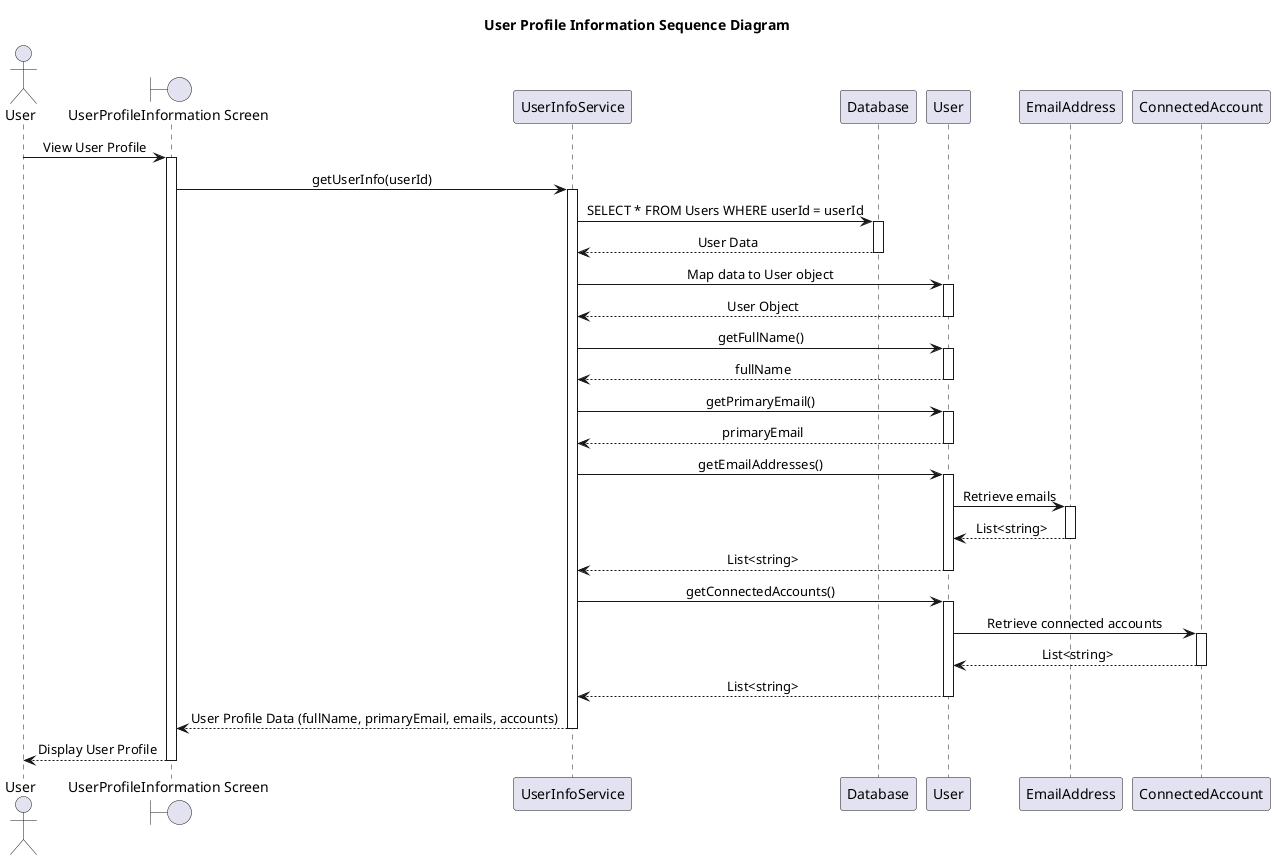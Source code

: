 @startuml UserProfileInformationSequenceDiagram
skinparam classAttributeIconSize 0
skinparam sequenceMessageAlign center
Title User Profile Information Sequence Diagram
'Character	Visibility
'-			private
'#			protected
'~			package private
'+			public

'Extension	<|--	Quan hệ mở rộng từ (là extends hoặc implements nhưng ko có annotations trong code)
'Composition	*--	 Quan hệ gắn kết chặt chẽ : part - of
'Aggregation	o--	Quan hệ liên kết giữa hai thực thể : use, has

' Include các file vào trong file để sử dụng'


actor User as UserActor
boundary "UserProfileInformation Screen" as UIScreen
participant "UserInfoService" as Service
participant "Database" as DB
participant "User" as UserModel
participant "EmailAddress" as EmailModel
participant "ConnectedAccount" as AccountModel

UserActor -> UIScreen: View User Profile
activate UIScreen

UIScreen -> Service: getUserInfo(userId)
activate Service

Service -> DB: SELECT * FROM Users WHERE userId = userId
activate DB
DB --> Service: User Data
deactivate DB

Service -> UserModel: Map data to User object
activate UserModel
UserModel --> Service: User Object
deactivate UserModel

Service -> UserModel: getFullName()
activate UserModel
UserModel --> Service: fullName
deactivate UserModel

Service -> UserModel: getPrimaryEmail()
activate UserModel
UserModel --> Service: primaryEmail
deactivate UserModel

Service -> UserModel: getEmailAddresses()
activate UserModel
UserModel -> EmailModel: Retrieve emails
activate EmailModel
EmailModel --> UserModel: List<string>
deactivate EmailModel
UserModel --> Service: List<string>
deactivate UserModel

Service -> UserModel: getConnectedAccounts()
activate UserModel
UserModel -> AccountModel: Retrieve connected accounts
activate AccountModel
AccountModel --> UserModel: List<string>
deactivate AccountModel
UserModel --> Service: List<string>
deactivate UserModel

Service --> UIScreen: User Profile Data (fullName, primaryEmail, emails, accounts)
deactivate Service

UIScreen --> UserActor: Display User Profile
deactivate UIScreen
@enduml

